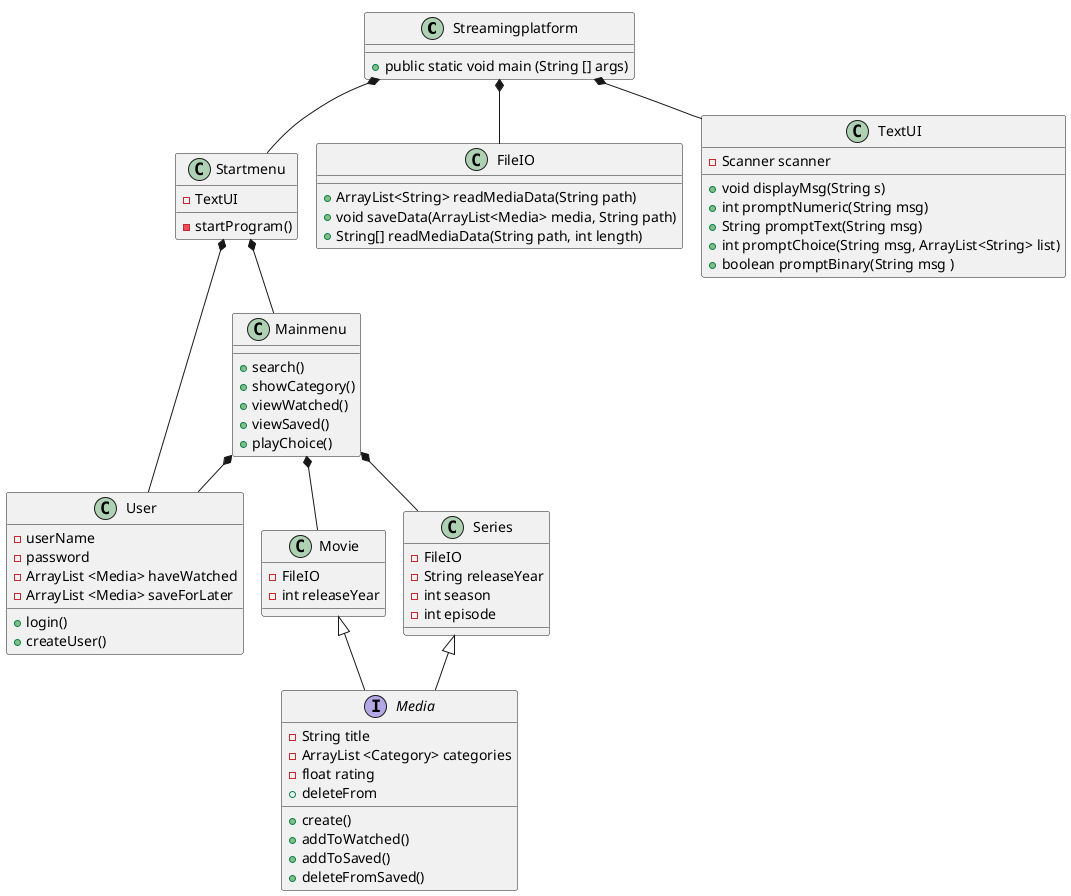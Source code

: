 @startuml
'https://plantuml.com/class-diagram
!pragma layout smetana

class Streamingplatform{
    + public static void main (String [] args)

}

class User{
-userName
-password
    - ArrayList <Media> haveWatched
    - ArrayList <Media> saveForLater

    + login()
    + createUser()
}

class Movie{
    - FileIO
    - int releaseYear
}

class Series{
    - FileIO
    - String releaseYear
    - int season
    - int episode
}

class Startmenu{
 - TextUI
 - startProgram()
}

class Mainmenu{
+ search()
+ showCategory()
+ viewWatched()
+ viewSaved()
+ playChoice()


}


interface Media{
    - String title
    - ArrayList <Category> categories
    - float rating
    + create()
    + addToWatched()
    + addToSaved()
    + deleteFromSaved()
    + deleteFrom

}

class FileIO{
+ ArrayList<String> readMediaData(String path)
+ void saveData(ArrayList<Media> media, String path)
+ String[] readMediaData(String path, int length)
}

class TextUI{
- Scanner scanner
+ void displayMsg(String s)
+ int promptNumeric(String msg)
+ String promptText(String msg)
+ int promptChoice(String msg, ArrayList<String> list)
+ boolean promptBinary(String msg )
}

Mainmenu *-- User
Startmenu *-- User
Series <|-- Media
Movie <|-- Media
Streamingplatform *-- TextUI
Streamingplatform *-- FileIO
Startmenu *-- Mainmenu
Streamingplatform *-- Startmenu
Mainmenu *-- Movie
Mainmenu *-- Series




@enduml